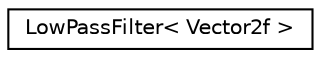 digraph "Graphical Class Hierarchy"
{
 // INTERACTIVE_SVG=YES
  edge [fontname="Helvetica",fontsize="10",labelfontname="Helvetica",labelfontsize="10"];
  node [fontname="Helvetica",fontsize="10",shape=record];
  rankdir="LR";
  Node1 [label="LowPassFilter\< Vector2f \>",height=0.2,width=0.4,color="black", fillcolor="white", style="filled",URL="$classLowPassFilter.html"];
}
